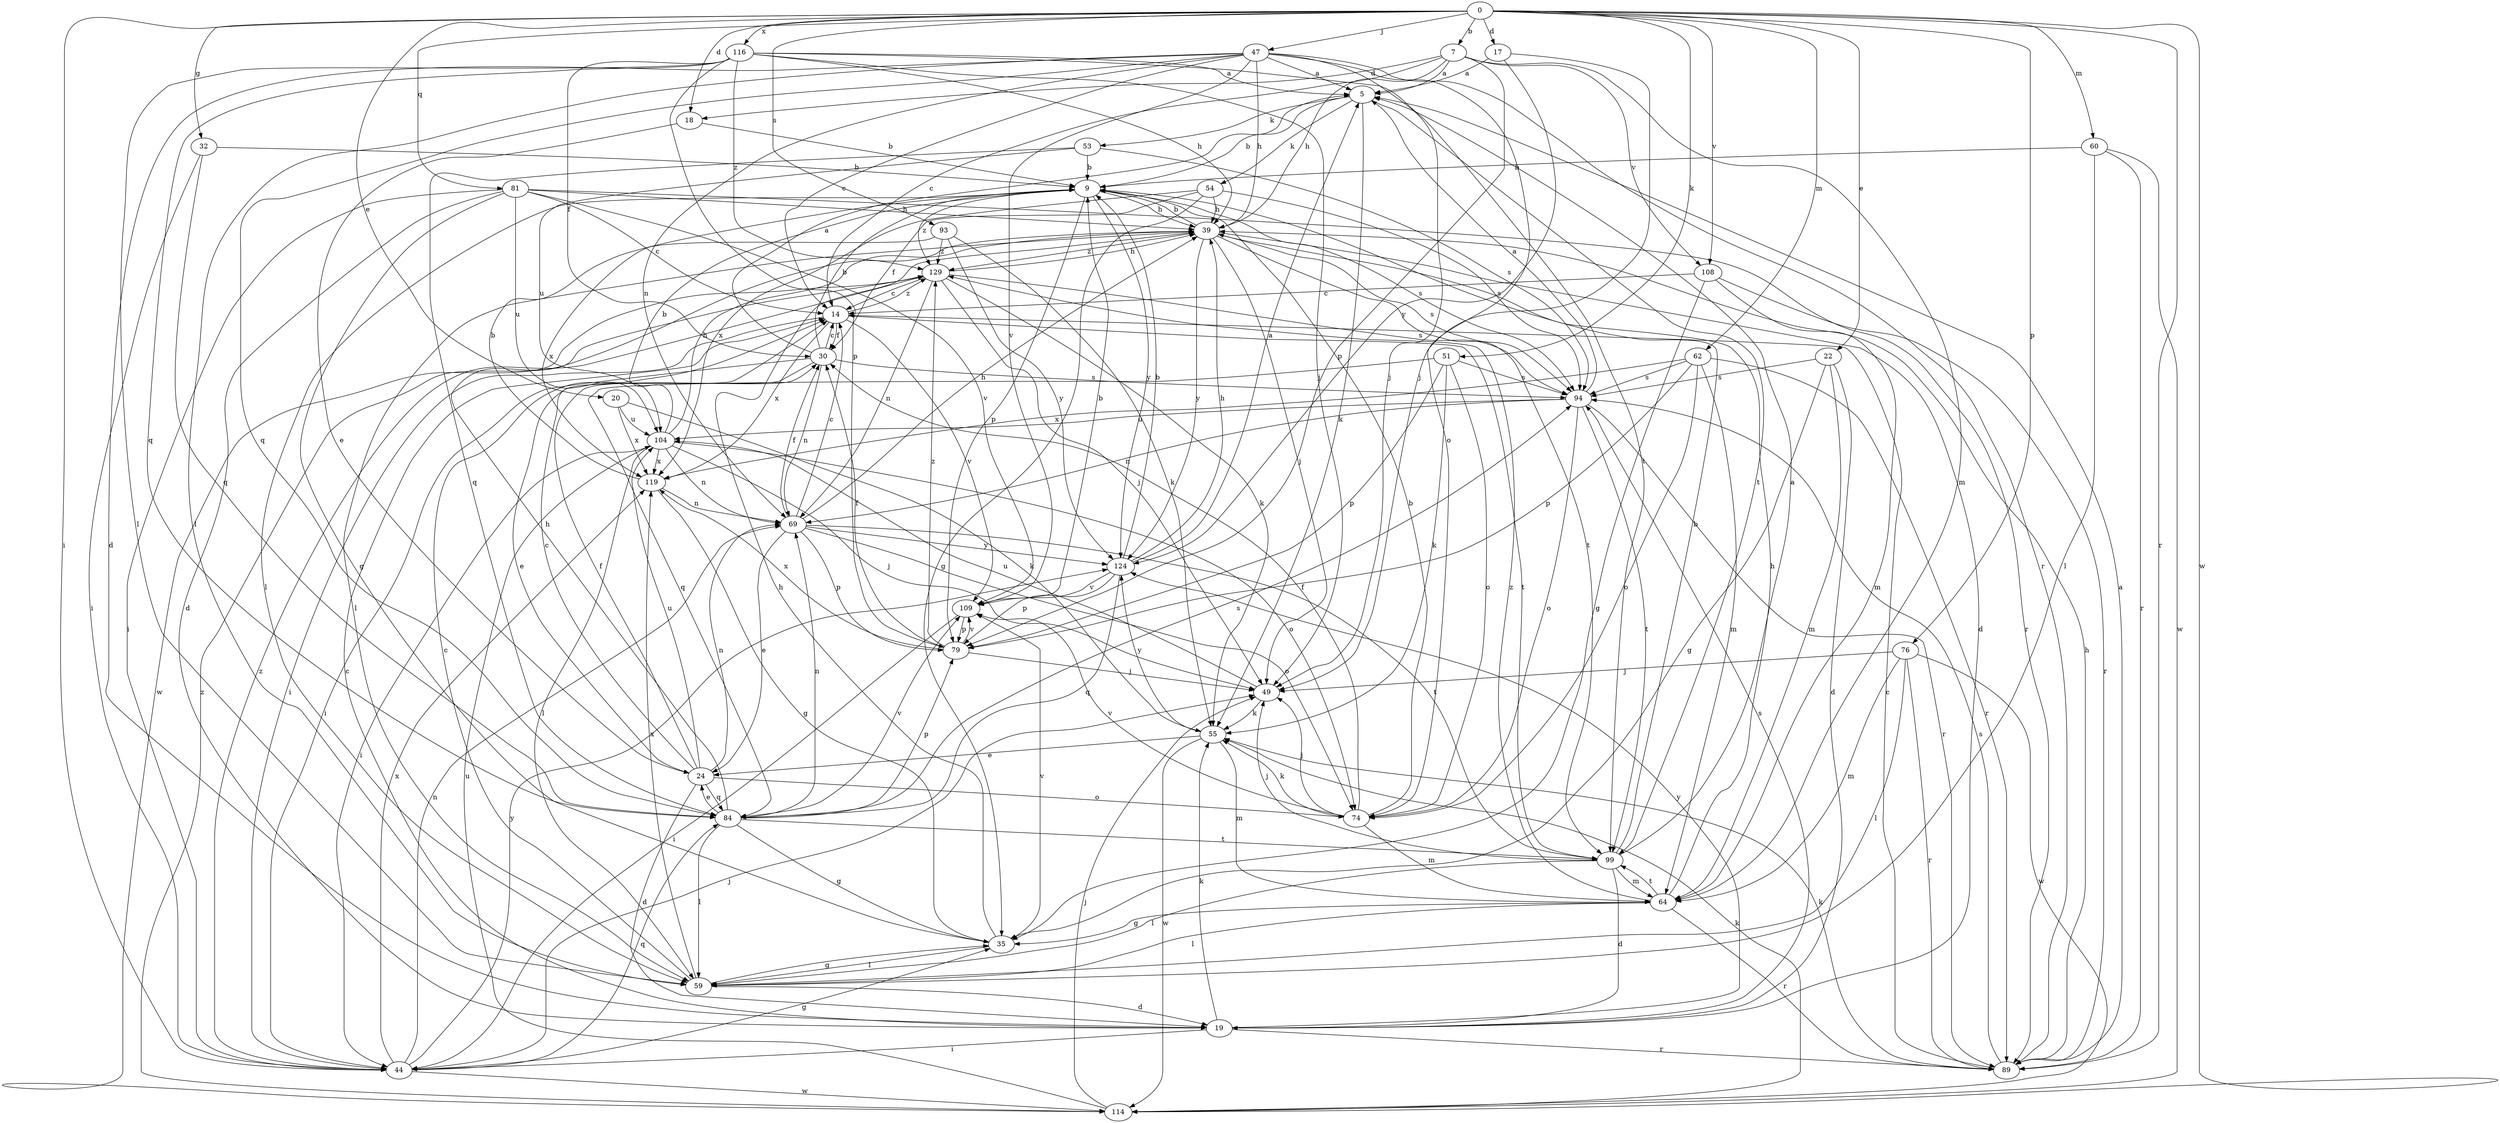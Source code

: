 strict digraph  {
0;
5;
7;
9;
14;
17;
18;
19;
20;
22;
24;
30;
32;
35;
39;
44;
47;
49;
51;
53;
54;
55;
59;
60;
62;
64;
69;
74;
76;
79;
81;
84;
89;
93;
94;
99;
104;
108;
109;
114;
116;
119;
124;
129;
0 -> 7  [label=b];
0 -> 17  [label=d];
0 -> 18  [label=d];
0 -> 20  [label=e];
0 -> 22  [label=e];
0 -> 32  [label=g];
0 -> 44  [label=i];
0 -> 47  [label=j];
0 -> 51  [label=k];
0 -> 60  [label=m];
0 -> 62  [label=m];
0 -> 76  [label=p];
0 -> 81  [label=q];
0 -> 89  [label=r];
0 -> 93  [label=s];
0 -> 108  [label=v];
0 -> 114  [label=w];
0 -> 116  [label=x];
5 -> 9  [label=b];
5 -> 53  [label=k];
5 -> 54  [label=k];
5 -> 55  [label=k];
5 -> 99  [label=t];
7 -> 5  [label=a];
7 -> 14  [label=c];
7 -> 18  [label=d];
7 -> 39  [label=h];
7 -> 64  [label=m];
7 -> 79  [label=p];
7 -> 108  [label=v];
9 -> 39  [label=h];
9 -> 59  [label=l];
9 -> 79  [label=p];
9 -> 94  [label=s];
9 -> 124  [label=y];
9 -> 129  [label=z];
14 -> 30  [label=f];
14 -> 44  [label=i];
14 -> 99  [label=t];
14 -> 109  [label=v];
14 -> 119  [label=x];
14 -> 129  [label=z];
17 -> 5  [label=a];
17 -> 49  [label=j];
17 -> 124  [label=y];
18 -> 9  [label=b];
18 -> 24  [label=e];
19 -> 14  [label=c];
19 -> 44  [label=i];
19 -> 55  [label=k];
19 -> 89  [label=r];
19 -> 94  [label=s];
19 -> 124  [label=y];
20 -> 55  [label=k];
20 -> 104  [label=u];
20 -> 119  [label=x];
22 -> 19  [label=d];
22 -> 35  [label=g];
22 -> 64  [label=m];
22 -> 94  [label=s];
24 -> 14  [label=c];
24 -> 19  [label=d];
24 -> 30  [label=f];
24 -> 69  [label=n];
24 -> 74  [label=o];
24 -> 84  [label=q];
24 -> 104  [label=u];
30 -> 5  [label=a];
30 -> 9  [label=b];
30 -> 14  [label=c];
30 -> 24  [label=e];
30 -> 44  [label=i];
30 -> 69  [label=n];
30 -> 94  [label=s];
32 -> 9  [label=b];
32 -> 44  [label=i];
32 -> 84  [label=q];
35 -> 39  [label=h];
35 -> 59  [label=l];
35 -> 109  [label=v];
39 -> 9  [label=b];
39 -> 19  [label=d];
39 -> 49  [label=j];
39 -> 59  [label=l];
39 -> 94  [label=s];
39 -> 99  [label=t];
39 -> 124  [label=y];
39 -> 129  [label=z];
44 -> 35  [label=g];
44 -> 49  [label=j];
44 -> 69  [label=n];
44 -> 84  [label=q];
44 -> 114  [label=w];
44 -> 119  [label=x];
44 -> 124  [label=y];
44 -> 129  [label=z];
47 -> 5  [label=a];
47 -> 14  [label=c];
47 -> 19  [label=d];
47 -> 39  [label=h];
47 -> 49  [label=j];
47 -> 59  [label=l];
47 -> 69  [label=n];
47 -> 74  [label=o];
47 -> 84  [label=q];
47 -> 89  [label=r];
47 -> 109  [label=v];
49 -> 55  [label=k];
49 -> 104  [label=u];
51 -> 55  [label=k];
51 -> 74  [label=o];
51 -> 79  [label=p];
51 -> 84  [label=q];
51 -> 94  [label=s];
53 -> 9  [label=b];
53 -> 84  [label=q];
53 -> 94  [label=s];
53 -> 104  [label=u];
54 -> 30  [label=f];
54 -> 35  [label=g];
54 -> 39  [label=h];
54 -> 94  [label=s];
54 -> 119  [label=x];
55 -> 24  [label=e];
55 -> 64  [label=m];
55 -> 114  [label=w];
55 -> 124  [label=y];
59 -> 14  [label=c];
59 -> 19  [label=d];
59 -> 35  [label=g];
59 -> 119  [label=x];
60 -> 9  [label=b];
60 -> 59  [label=l];
60 -> 89  [label=r];
60 -> 114  [label=w];
62 -> 64  [label=m];
62 -> 74  [label=o];
62 -> 79  [label=p];
62 -> 89  [label=r];
62 -> 94  [label=s];
62 -> 119  [label=x];
64 -> 35  [label=g];
64 -> 39  [label=h];
64 -> 59  [label=l];
64 -> 89  [label=r];
64 -> 99  [label=t];
64 -> 129  [label=z];
69 -> 14  [label=c];
69 -> 24  [label=e];
69 -> 30  [label=f];
69 -> 39  [label=h];
69 -> 74  [label=o];
69 -> 79  [label=p];
69 -> 99  [label=t];
69 -> 124  [label=y];
74 -> 9  [label=b];
74 -> 30  [label=f];
74 -> 49  [label=j];
74 -> 55  [label=k];
74 -> 64  [label=m];
74 -> 109  [label=v];
76 -> 49  [label=j];
76 -> 59  [label=l];
76 -> 64  [label=m];
76 -> 89  [label=r];
76 -> 114  [label=w];
79 -> 30  [label=f];
79 -> 49  [label=j];
79 -> 109  [label=v];
79 -> 119  [label=x];
79 -> 129  [label=z];
81 -> 14  [label=c];
81 -> 19  [label=d];
81 -> 35  [label=g];
81 -> 39  [label=h];
81 -> 44  [label=i];
81 -> 89  [label=r];
81 -> 104  [label=u];
81 -> 109  [label=v];
84 -> 24  [label=e];
84 -> 35  [label=g];
84 -> 39  [label=h];
84 -> 59  [label=l];
84 -> 69  [label=n];
84 -> 79  [label=p];
84 -> 94  [label=s];
84 -> 99  [label=t];
84 -> 109  [label=v];
89 -> 5  [label=a];
89 -> 14  [label=c];
89 -> 39  [label=h];
89 -> 55  [label=k];
89 -> 94  [label=s];
93 -> 55  [label=k];
93 -> 119  [label=x];
93 -> 124  [label=y];
93 -> 129  [label=z];
94 -> 5  [label=a];
94 -> 69  [label=n];
94 -> 74  [label=o];
94 -> 89  [label=r];
94 -> 99  [label=t];
94 -> 104  [label=u];
99 -> 5  [label=a];
99 -> 9  [label=b];
99 -> 19  [label=d];
99 -> 49  [label=j];
99 -> 59  [label=l];
99 -> 64  [label=m];
104 -> 9  [label=b];
104 -> 39  [label=h];
104 -> 44  [label=i];
104 -> 49  [label=j];
104 -> 59  [label=l];
104 -> 69  [label=n];
104 -> 74  [label=o];
104 -> 119  [label=x];
108 -> 14  [label=c];
108 -> 35  [label=g];
108 -> 64  [label=m];
108 -> 89  [label=r];
109 -> 9  [label=b];
109 -> 44  [label=i];
109 -> 79  [label=p];
114 -> 49  [label=j];
114 -> 55  [label=k];
114 -> 104  [label=u];
114 -> 129  [label=z];
116 -> 5  [label=a];
116 -> 30  [label=f];
116 -> 39  [label=h];
116 -> 49  [label=j];
116 -> 59  [label=l];
116 -> 79  [label=p];
116 -> 84  [label=q];
116 -> 99  [label=t];
116 -> 129  [label=z];
119 -> 9  [label=b];
119 -> 35  [label=g];
119 -> 69  [label=n];
124 -> 5  [label=a];
124 -> 9  [label=b];
124 -> 39  [label=h];
124 -> 79  [label=p];
124 -> 84  [label=q];
124 -> 109  [label=v];
129 -> 14  [label=c];
129 -> 39  [label=h];
129 -> 49  [label=j];
129 -> 55  [label=k];
129 -> 69  [label=n];
129 -> 94  [label=s];
129 -> 114  [label=w];
}
